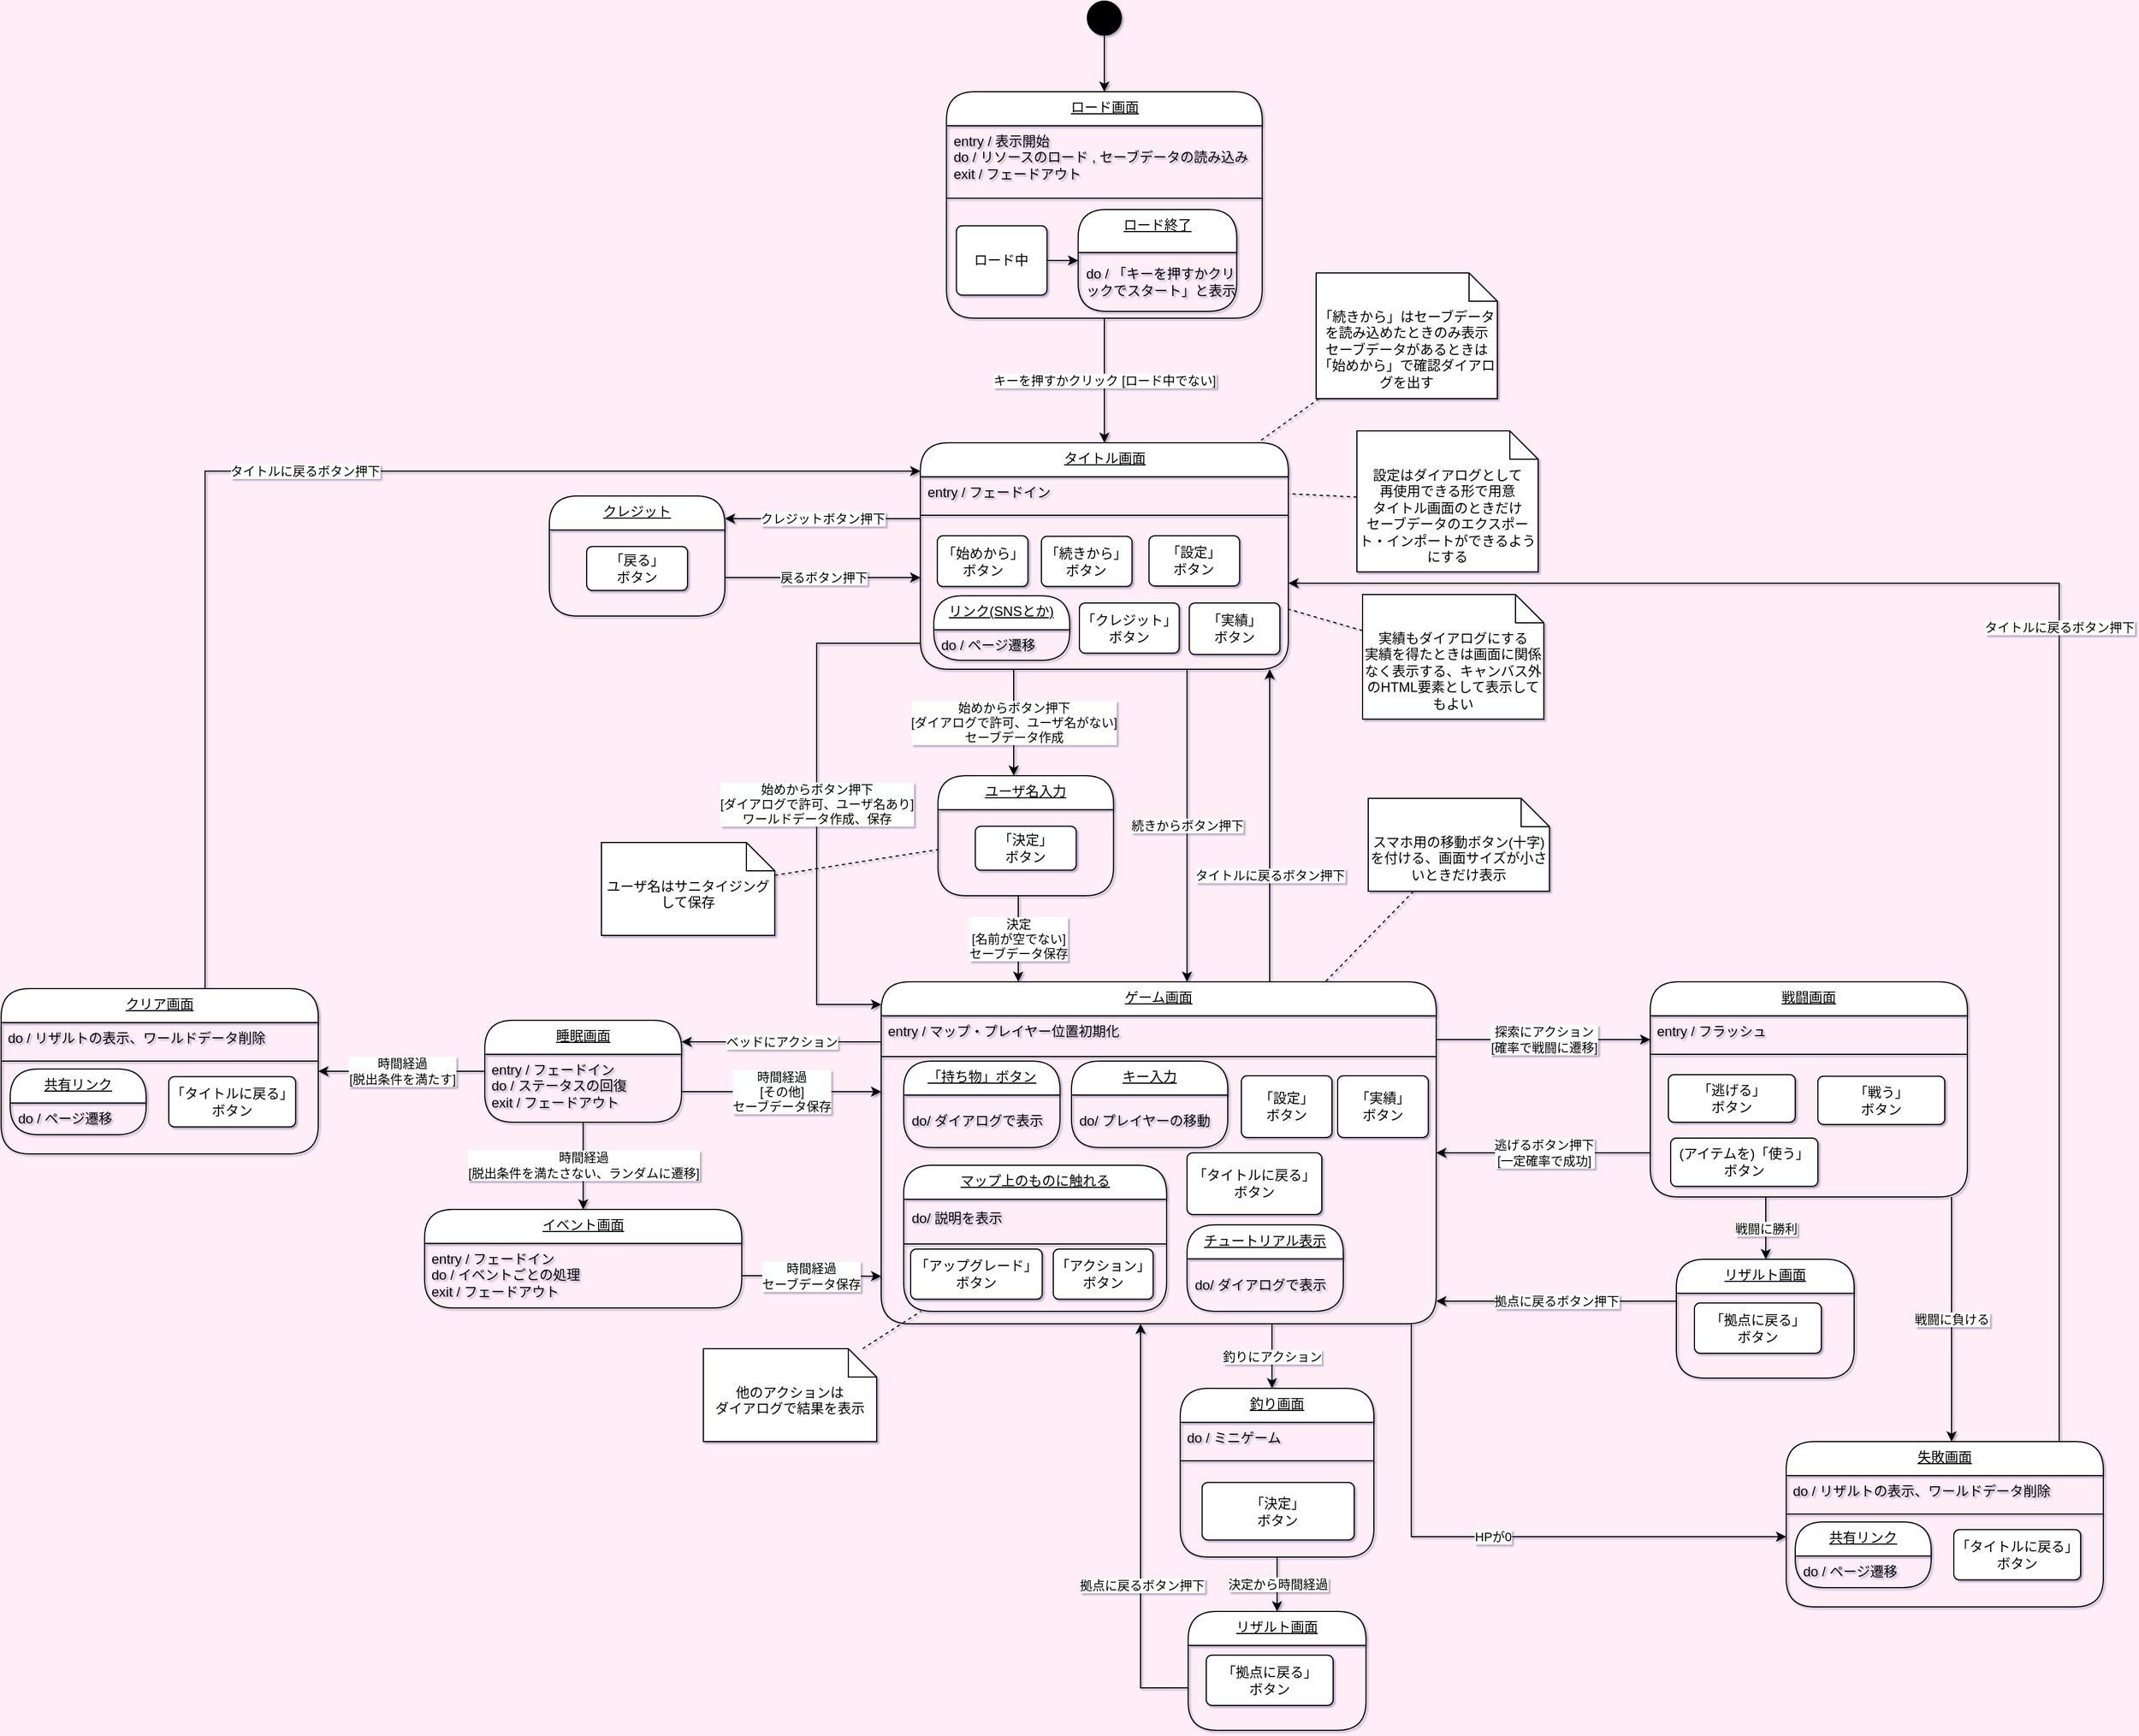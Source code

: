 <mxfile version="24.7.8">
  <diagram id="C5RBs43oDa-KdzZeNtuy" name="Page-1">
    <mxGraphModel dx="3190" dy="1873" grid="0" gridSize="10" guides="1" tooltips="1" connect="1" arrows="1" fold="1" page="0" pageScale="1" pageWidth="827" pageHeight="1169" background="#FFEDF7" math="0" shadow="1">
      <root>
        <mxCell id="WIyWlLk6GJQsqaUBKTNV-0" />
        <mxCell id="WIyWlLk6GJQsqaUBKTNV-1" parent="WIyWlLk6GJQsqaUBKTNV-0" />
        <mxCell id="7LNNtRMyl8S9rtla5CE8-28" style="edgeStyle=orthogonalEdgeStyle;rounded=0;orthogonalLoop=1;jettySize=auto;html=1;" parent="WIyWlLk6GJQsqaUBKTNV-1" source="7LNNtRMyl8S9rtla5CE8-1" target="7LNNtRMyl8S9rtla5CE8-3" edge="1">
          <mxGeometry relative="1" as="geometry" />
        </mxCell>
        <mxCell id="7LNNtRMyl8S9rtla5CE8-1" value="" style="ellipse;whiteSpace=wrap;html=1;fillColor=#050505;" parent="WIyWlLk6GJQsqaUBKTNV-1" vertex="1">
          <mxGeometry x="301" y="-19" width="30" height="30" as="geometry" />
        </mxCell>
        <mxCell id="7LNNtRMyl8S9rtla5CE8-3" value="ロード画面" style="swimlane;fontStyle=4;align=center;verticalAlign=top;childLayout=stackLayout;horizontal=1;startSize=30;horizontalStack=0;resizeParent=1;resizeParentMax=0;resizeLast=0;collapsible=0;marginBottom=0;html=1;rounded=1;absoluteArcSize=1;arcSize=50;whiteSpace=wrap;" parent="WIyWlLk6GJQsqaUBKTNV-1" vertex="1">
          <mxGeometry x="176.63" y="61" width="278.75" height="200" as="geometry" />
        </mxCell>
        <mxCell id="7LNNtRMyl8S9rtla5CE8-19" value="entry / 表示開始&lt;div&gt;do / リソースのロード , セーブデータの読み込み&lt;/div&gt;&lt;div&gt;exit / フェードアウト&lt;/div&gt;" style="text;strokeColor=none;fillColor=none;align=left;verticalAlign=top;spacingLeft=4;spacingRight=4;overflow=hidden;rotatable=0;points=[[0,0.5],[1,0.5]];portConstraint=eastwest;whiteSpace=wrap;html=1;" parent="7LNNtRMyl8S9rtla5CE8-3" vertex="1">
          <mxGeometry y="30" width="278.75" height="60" as="geometry" />
        </mxCell>
        <mxCell id="7LNNtRMyl8S9rtla5CE8-22" value="" style="line;strokeWidth=1;fillColor=none;align=left;verticalAlign=middle;spacingTop=-1;spacingLeft=3;spacingRight=3;rotatable=0;labelPosition=right;points=[];portConstraint=eastwest;strokeColor=inherit;" parent="7LNNtRMyl8S9rtla5CE8-3" vertex="1">
          <mxGeometry y="90" width="278.75" height="8" as="geometry" />
        </mxCell>
        <mxCell id="7LNNtRMyl8S9rtla5CE8-4" value="" style="fillColor=none;strokeColor=none;container=1;collapsible=0;" parent="7LNNtRMyl8S9rtla5CE8-3" vertex="1">
          <mxGeometry y="98" width="278.75" height="102" as="geometry" />
        </mxCell>
        <mxCell id="7LNNtRMyl8S9rtla5CE8-44" style="edgeStyle=orthogonalEdgeStyle;rounded=0;orthogonalLoop=1;jettySize=auto;html=1;" parent="7LNNtRMyl8S9rtla5CE8-4" source="7LNNtRMyl8S9rtla5CE8-5" target="7LNNtRMyl8S9rtla5CE8-35" edge="1">
          <mxGeometry relative="1" as="geometry" />
        </mxCell>
        <mxCell id="7LNNtRMyl8S9rtla5CE8-5" value="ロード中" style="html=1;align=center;verticalAlign=middle;rounded=1;absoluteArcSize=1;arcSize=10;whiteSpace=wrap;" parent="7LNNtRMyl8S9rtla5CE8-4" vertex="1">
          <mxGeometry x="8.75" y="20.4" width="80" height="61.2" as="geometry" />
        </mxCell>
        <mxCell id="7LNNtRMyl8S9rtla5CE8-35" value="ロード終了" style="swimlane;fontStyle=4;align=center;verticalAlign=top;childLayout=stackLayout;horizontal=1;startSize=38;horizontalStack=0;resizeParent=1;resizeParentMax=0;resizeLast=0;collapsible=0;marginBottom=0;html=1;rounded=1;absoluteArcSize=1;arcSize=50;whiteSpace=wrap;" parent="7LNNtRMyl8S9rtla5CE8-4" vertex="1">
          <mxGeometry x="116.25" y="6" width="140" height="90" as="geometry" />
        </mxCell>
        <mxCell id="7LNNtRMyl8S9rtla5CE8-41" value="do / 「キーを押すかクリックでスタート」と表示" style="fillColor=none;strokeColor=none;align=left;verticalAlign=middle;spacingLeft=5;whiteSpace=wrap;html=1;" parent="7LNNtRMyl8S9rtla5CE8-35" vertex="1">
          <mxGeometry y="38" width="140" height="52" as="geometry" />
        </mxCell>
        <mxCell id="7LNNtRMyl8S9rtla5CE8-73" value="クレジットボタン押下" style="edgeStyle=orthogonalEdgeStyle;rounded=0;orthogonalLoop=1;jettySize=auto;html=1;" parent="WIyWlLk6GJQsqaUBKTNV-1" source="7LNNtRMyl8S9rtla5CE8-23" target="7LNNtRMyl8S9rtla5CE8-63" edge="1">
          <mxGeometry relative="1" as="geometry">
            <Array as="points">
              <mxPoint x="75" y="438" />
              <mxPoint x="75" y="438" />
            </Array>
          </mxGeometry>
        </mxCell>
        <mxCell id="7LNNtRMyl8S9rtla5CE8-86" value="始めからボタン押下&lt;br&gt;[ダイアログで許可、ユーザ名がない]&lt;div&gt;セーブデータ作成&lt;/div&gt;" style="edgeStyle=orthogonalEdgeStyle;rounded=0;orthogonalLoop=1;jettySize=auto;html=1;" parent="WIyWlLk6GJQsqaUBKTNV-1" source="7LNNtRMyl8S9rtla5CE8-23" target="l6b9Y7F59t7pfFN5yGhi-24" edge="1">
          <mxGeometry relative="1" as="geometry">
            <Array as="points">
              <mxPoint x="236" y="607" />
              <mxPoint x="236" y="607" />
            </Array>
          </mxGeometry>
        </mxCell>
        <mxCell id="l6b9Y7F59t7pfFN5yGhi-29" value="始めからボタン押下&lt;br&gt;[ダイアログで許可、ユーザ名あり]&lt;br&gt;ワールドデータ作成、保存" style="edgeStyle=orthogonalEdgeStyle;rounded=0;orthogonalLoop=1;jettySize=auto;html=1;" edge="1" parent="WIyWlLk6GJQsqaUBKTNV-1" source="7LNNtRMyl8S9rtla5CE8-23" target="7LNNtRMyl8S9rtla5CE8-76">
          <mxGeometry relative="1" as="geometry">
            <Array as="points">
              <mxPoint x="62" y="548" />
              <mxPoint x="62" y="867" />
            </Array>
          </mxGeometry>
        </mxCell>
        <mxCell id="7LNNtRMyl8S9rtla5CE8-23" value="タイトル画面" style="swimlane;fontStyle=4;align=center;verticalAlign=top;childLayout=stackLayout;horizontal=1;startSize=30;horizontalStack=0;resizeParent=1;resizeParentMax=0;resizeLast=0;collapsible=0;marginBottom=0;html=1;rounded=1;absoluteArcSize=1;arcSize=50;whiteSpace=wrap;" parent="WIyWlLk6GJQsqaUBKTNV-1" vertex="1">
          <mxGeometry x="153.57" y="371" width="324.88" height="200" as="geometry" />
        </mxCell>
        <mxCell id="7LNNtRMyl8S9rtla5CE8-24" value="entry / フェードイン" style="text;strokeColor=none;fillColor=none;align=left;verticalAlign=top;spacingLeft=4;spacingRight=4;overflow=hidden;rotatable=0;points=[[0,0.5],[1,0.5]];portConstraint=eastwest;whiteSpace=wrap;html=1;" parent="7LNNtRMyl8S9rtla5CE8-23" vertex="1">
          <mxGeometry y="30" width="324.88" height="30" as="geometry" />
        </mxCell>
        <mxCell id="7LNNtRMyl8S9rtla5CE8-25" value="" style="line;strokeWidth=1;fillColor=none;align=left;verticalAlign=middle;spacingTop=-1;spacingLeft=3;spacingRight=3;rotatable=0;labelPosition=right;points=[];portConstraint=eastwest;strokeColor=inherit;" parent="7LNNtRMyl8S9rtla5CE8-23" vertex="1">
          <mxGeometry y="60" width="324.88" height="8" as="geometry" />
        </mxCell>
        <mxCell id="7LNNtRMyl8S9rtla5CE8-26" value="" style="fillColor=none;strokeColor=none;container=1;collapsible=0;" parent="7LNNtRMyl8S9rtla5CE8-23" vertex="1">
          <mxGeometry y="68" width="324.88" height="132" as="geometry" />
        </mxCell>
        <mxCell id="7LNNtRMyl8S9rtla5CE8-27" value="「始めから」ボタン" style="html=1;align=center;verticalAlign=middle;rounded=1;absoluteArcSize=1;arcSize=10;whiteSpace=wrap;" parent="7LNNtRMyl8S9rtla5CE8-26" vertex="1">
          <mxGeometry x="15" y="14.143" width="80" height="44.786" as="geometry" />
        </mxCell>
        <mxCell id="7LNNtRMyl8S9rtla5CE8-45" value="「続きから」ボタン" style="html=1;align=center;verticalAlign=middle;rounded=1;absoluteArcSize=1;arcSize=10;whiteSpace=wrap;" parent="7LNNtRMyl8S9rtla5CE8-26" vertex="1">
          <mxGeometry x="106.87" y="14.614" width="80" height="44.314" as="geometry" />
        </mxCell>
        <mxCell id="7LNNtRMyl8S9rtla5CE8-46" value="「設定」&lt;div&gt;ボタン&lt;/div&gt;" style="html=1;align=center;verticalAlign=middle;rounded=1;absoluteArcSize=1;arcSize=10;whiteSpace=wrap;" parent="7LNNtRMyl8S9rtla5CE8-26" vertex="1">
          <mxGeometry x="201.86" y="14.144" width="80" height="44.314" as="geometry" />
        </mxCell>
        <mxCell id="7LNNtRMyl8S9rtla5CE8-50" value="リンク(SNSとか)" style="swimlane;fontStyle=4;align=center;verticalAlign=top;childLayout=stackLayout;horizontal=1;startSize=30;horizontalStack=0;resizeParent=1;resizeParentMax=0;resizeLast=0;collapsible=0;marginBottom=0;html=1;rounded=1;absoluteArcSize=1;arcSize=50;whiteSpace=wrap;" parent="7LNNtRMyl8S9rtla5CE8-26" vertex="1">
          <mxGeometry x="11.86" y="67.082" width="120" height="57.049" as="geometry" />
        </mxCell>
        <mxCell id="7LNNtRMyl8S9rtla5CE8-56" value="do / ページ遷移" style="fillColor=none;strokeColor=none;align=left;verticalAlign=middle;spacingLeft=5;whiteSpace=wrap;html=1;" parent="7LNNtRMyl8S9rtla5CE8-50" vertex="1">
          <mxGeometry y="30" width="120" height="27.049" as="geometry" />
        </mxCell>
        <mxCell id="7LNNtRMyl8S9rtla5CE8-58" value="「クレジット」&lt;div&gt;ボタン&lt;/div&gt;" style="html=1;align=center;verticalAlign=middle;rounded=1;absoluteArcSize=1;arcSize=10;whiteSpace=wrap;" parent="7LNNtRMyl8S9rtla5CE8-26" vertex="1">
          <mxGeometry x="140.43" y="73.45" width="88.14" height="44.31" as="geometry" />
        </mxCell>
        <mxCell id="l6b9Y7F59t7pfFN5yGhi-37" value="「実績」&lt;div&gt;ボタン&lt;/div&gt;" style="html=1;align=center;verticalAlign=middle;rounded=1;absoluteArcSize=1;arcSize=10;whiteSpace=wrap;" vertex="1" parent="7LNNtRMyl8S9rtla5CE8-26">
          <mxGeometry x="237.43" y="73.45" width="80" height="45.48" as="geometry" />
        </mxCell>
        <mxCell id="7LNNtRMyl8S9rtla5CE8-29" value="キーを押すかクリック [ロード中でない]" style="edgeStyle=orthogonalEdgeStyle;rounded=0;orthogonalLoop=1;jettySize=auto;html=1;labelBackgroundColor=default;textShadow=0;" parent="WIyWlLk6GJQsqaUBKTNV-1" source="7LNNtRMyl8S9rtla5CE8-4" target="7LNNtRMyl8S9rtla5CE8-23" edge="1">
          <mxGeometry relative="1" as="geometry" />
        </mxCell>
        <mxCell id="7LNNtRMyl8S9rtla5CE8-60" style="rounded=0;orthogonalLoop=1;jettySize=auto;html=1;entryX=0.918;entryY=-0.002;entryDx=0;entryDy=0;entryPerimeter=0;dashed=1;endArrow=none;endFill=0;" parent="WIyWlLk6GJQsqaUBKTNV-1" source="7LNNtRMyl8S9rtla5CE8-59" target="7LNNtRMyl8S9rtla5CE8-23" edge="1">
          <mxGeometry relative="1" as="geometry" />
        </mxCell>
        <mxCell id="7LNNtRMyl8S9rtla5CE8-59" value="「続きから」はセーブデータを読み込めたときのみ表示&lt;div&gt;セーブデータがあるときは&lt;/div&gt;&lt;div&gt;「始めから」で確認ダイアログを出す&lt;/div&gt;" style="shape=note2;boundedLbl=1;whiteSpace=wrap;html=1;size=25;verticalAlign=top;align=center;" parent="WIyWlLk6GJQsqaUBKTNV-1" vertex="1">
          <mxGeometry x="503" y="221" width="160" height="111" as="geometry" />
        </mxCell>
        <mxCell id="7LNNtRMyl8S9rtla5CE8-61" style="rounded=0;orthogonalLoop=1;jettySize=auto;html=1;dashed=1;endArrow=none;endFill=0;entryX=1;entryY=0.5;entryDx=0;entryDy=0;" parent="WIyWlLk6GJQsqaUBKTNV-1" source="7LNNtRMyl8S9rtla5CE8-62" target="7LNNtRMyl8S9rtla5CE8-24" edge="1">
          <mxGeometry relative="1" as="geometry">
            <mxPoint x="472.44" y="461.386" as="targetPoint" />
          </mxGeometry>
        </mxCell>
        <mxCell id="7LNNtRMyl8S9rtla5CE8-62" value="設定はダイアログとして&lt;div&gt;再使用できる形で用意&lt;/div&gt;&lt;div&gt;タイトル画面のときだけ&lt;/div&gt;&lt;div&gt;セーブデータのエクスポート・インポートができるようにする&lt;/div&gt;" style="shape=note2;boundedLbl=1;whiteSpace=wrap;html=1;size=25;verticalAlign=top;align=center;" parent="WIyWlLk6GJQsqaUBKTNV-1" vertex="1">
          <mxGeometry x="539" y="360.5" width="160" height="124.5" as="geometry" />
        </mxCell>
        <mxCell id="7LNNtRMyl8S9rtla5CE8-74" value="戻るボタン押下" style="edgeStyle=orthogonalEdgeStyle;rounded=0;orthogonalLoop=1;jettySize=auto;html=1;" parent="WIyWlLk6GJQsqaUBKTNV-1" source="7LNNtRMyl8S9rtla5CE8-63" target="7LNNtRMyl8S9rtla5CE8-23" edge="1">
          <mxGeometry relative="1" as="geometry">
            <Array as="points">
              <mxPoint x="73" y="490" />
              <mxPoint x="73" y="490" />
            </Array>
          </mxGeometry>
        </mxCell>
        <mxCell id="7LNNtRMyl8S9rtla5CE8-63" value="クレジット" style="swimlane;fontStyle=4;align=center;verticalAlign=top;childLayout=stackLayout;horizontal=1;startSize=30;horizontalStack=0;resizeParent=1;resizeParentMax=0;resizeLast=0;collapsible=0;marginBottom=0;html=1;rounded=1;absoluteArcSize=1;arcSize=50;whiteSpace=wrap;" parent="WIyWlLk6GJQsqaUBKTNV-1" vertex="1">
          <mxGeometry x="-174" y="418" width="155" height="106" as="geometry" />
        </mxCell>
        <mxCell id="7LNNtRMyl8S9rtla5CE8-66" value="" style="fillColor=none;strokeColor=none;container=1;collapsible=0;" parent="7LNNtRMyl8S9rtla5CE8-63" vertex="1">
          <mxGeometry y="30" width="155" height="76" as="geometry" />
        </mxCell>
        <mxCell id="7LNNtRMyl8S9rtla5CE8-67" value="「戻る」&lt;div&gt;ボタン&lt;/div&gt;" style="html=1;align=center;verticalAlign=middle;rounded=1;absoluteArcSize=1;arcSize=10;whiteSpace=wrap;" parent="7LNNtRMyl8S9rtla5CE8-66" vertex="1">
          <mxGeometry x="32.96" y="14.57" width="89.08" height="38.86" as="geometry" />
        </mxCell>
        <mxCell id="l6b9Y7F59t7pfFN5yGhi-40" value="ベッドにアクション" style="edgeStyle=orthogonalEdgeStyle;rounded=0;orthogonalLoop=1;jettySize=auto;html=1;" edge="1" parent="WIyWlLk6GJQsqaUBKTNV-1" source="7LNNtRMyl8S9rtla5CE8-76" target="l6b9Y7F59t7pfFN5yGhi-0">
          <mxGeometry relative="1" as="geometry">
            <Array as="points">
              <mxPoint x="44" y="900" />
              <mxPoint x="44" y="900" />
            </Array>
          </mxGeometry>
        </mxCell>
        <mxCell id="l6b9Y7F59t7pfFN5yGhi-65" value="探索にアクション&lt;br&gt;[確率で戦闘に遷移]" style="edgeStyle=orthogonalEdgeStyle;rounded=0;orthogonalLoop=1;jettySize=auto;html=1;" edge="1" parent="WIyWlLk6GJQsqaUBKTNV-1" source="7LNNtRMyl8S9rtla5CE8-76" target="l6b9Y7F59t7pfFN5yGhi-58">
          <mxGeometry relative="1" as="geometry">
            <Array as="points">
              <mxPoint x="700" y="898" />
              <mxPoint x="700" y="898" />
            </Array>
          </mxGeometry>
        </mxCell>
        <mxCell id="l6b9Y7F59t7pfFN5yGhi-71" style="edgeStyle=orthogonalEdgeStyle;rounded=0;orthogonalLoop=1;jettySize=auto;html=1;" edge="1" parent="WIyWlLk6GJQsqaUBKTNV-1" source="7LNNtRMyl8S9rtla5CE8-76" target="7LNNtRMyl8S9rtla5CE8-23">
          <mxGeometry relative="1" as="geometry">
            <Array as="points">
              <mxPoint x="462" y="766" />
              <mxPoint x="462" y="766" />
            </Array>
          </mxGeometry>
        </mxCell>
        <mxCell id="l6b9Y7F59t7pfFN5yGhi-72" value="タイトルに戻るボタン押下" style="edgeLabel;html=1;align=center;verticalAlign=middle;resizable=0;points=[];" vertex="1" connectable="0" parent="l6b9Y7F59t7pfFN5yGhi-71">
          <mxGeometry x="-0.319" relative="1" as="geometry">
            <mxPoint as="offset" />
          </mxGeometry>
        </mxCell>
        <mxCell id="7LNNtRMyl8S9rtla5CE8-76" value="ゲーム画面" style="swimlane;fontStyle=4;align=center;verticalAlign=top;childLayout=stackLayout;horizontal=1;startSize=30;horizontalStack=0;resizeParent=1;resizeParentMax=0;resizeLast=0;collapsible=0;marginBottom=0;html=1;rounded=1;absoluteArcSize=1;arcSize=50;whiteSpace=wrap;" parent="WIyWlLk6GJQsqaUBKTNV-1" vertex="1">
          <mxGeometry x="119" y="847" width="490" height="302" as="geometry" />
        </mxCell>
        <mxCell id="7LNNtRMyl8S9rtla5CE8-77" value="entry / マップ・プレイヤー位置初期化" style="text;strokeColor=none;fillColor=none;align=left;verticalAlign=top;spacingLeft=4;spacingRight=4;overflow=hidden;rotatable=0;points=[[0,0.5],[1,0.5]];portConstraint=eastwest;whiteSpace=wrap;html=1;" parent="7LNNtRMyl8S9rtla5CE8-76" vertex="1">
          <mxGeometry y="30" width="490" height="32" as="geometry" />
        </mxCell>
        <mxCell id="7LNNtRMyl8S9rtla5CE8-78" value="" style="line;strokeWidth=1;fillColor=none;align=left;verticalAlign=middle;spacingTop=-1;spacingLeft=3;spacingRight=3;rotatable=0;labelPosition=right;points=[];portConstraint=eastwest;strokeColor=inherit;" parent="7LNNtRMyl8S9rtla5CE8-76" vertex="1">
          <mxGeometry y="62" width="490" height="8" as="geometry" />
        </mxCell>
        <mxCell id="7LNNtRMyl8S9rtla5CE8-79" value="" style="fillColor=none;strokeColor=none;container=1;collapsible=0;" parent="7LNNtRMyl8S9rtla5CE8-76" vertex="1">
          <mxGeometry y="70" width="490" height="232" as="geometry" />
        </mxCell>
        <mxCell id="7LNNtRMyl8S9rtla5CE8-82" value="「設定」&lt;div&gt;ボタン&lt;/div&gt;" style="html=1;align=center;verticalAlign=middle;rounded=1;absoluteArcSize=1;arcSize=10;whiteSpace=wrap;" parent="7LNNtRMyl8S9rtla5CE8-79" vertex="1">
          <mxGeometry x="318" y="12.997" width="80" height="54.483" as="geometry" />
        </mxCell>
        <mxCell id="7LNNtRMyl8S9rtla5CE8-89" value="「持ち物」ボタン" style="swimlane;fontStyle=4;align=center;verticalAlign=top;childLayout=stackLayout;horizontal=1;startSize=30;horizontalStack=0;resizeParent=1;resizeParentMax=0;resizeLast=0;collapsible=0;marginBottom=0;html=1;rounded=1;absoluteArcSize=1;arcSize=50;whiteSpace=wrap;" parent="7LNNtRMyl8S9rtla5CE8-79" vertex="1">
          <mxGeometry x="19.86" width="138" height="76.4" as="geometry" />
        </mxCell>
        <mxCell id="7LNNtRMyl8S9rtla5CE8-90" value="do/ ダイアログで表示" style="fillColor=none;strokeColor=none;align=left;verticalAlign=middle;spacingLeft=5;whiteSpace=wrap;html=1;" parent="7LNNtRMyl8S9rtla5CE8-89" vertex="1">
          <mxGeometry y="30" width="138" height="46.4" as="geometry" />
        </mxCell>
        <mxCell id="7LNNtRMyl8S9rtla5CE8-91" value="マップ上のものに触れる" style="swimlane;fontStyle=4;align=center;verticalAlign=top;childLayout=stackLayout;horizontal=1;startSize=30;horizontalStack=0;resizeParent=1;resizeParentMax=0;resizeLast=0;collapsible=0;marginBottom=0;html=1;rounded=1;absoluteArcSize=1;arcSize=50;whiteSpace=wrap;" parent="7LNNtRMyl8S9rtla5CE8-79" vertex="1">
          <mxGeometry x="19.86" y="92" width="232.14" height="128.997" as="geometry" />
        </mxCell>
        <mxCell id="7LNNtRMyl8S9rtla5CE8-92" value="do/ 説明を表示" style="fillColor=none;strokeColor=none;align=left;verticalAlign=middle;spacingLeft=5;whiteSpace=wrap;html=1;" parent="7LNNtRMyl8S9rtla5CE8-91" vertex="1">
          <mxGeometry y="30" width="232.14" height="34.68" as="geometry" />
        </mxCell>
        <mxCell id="7LNNtRMyl8S9rtla5CE8-93" value="" style="line;strokeWidth=1;fillColor=none;align=left;verticalAlign=middle;spacingTop=-1;spacingLeft=3;spacingRight=3;rotatable=0;labelPosition=right;points=[];portConstraint=eastwest;strokeColor=inherit;" parent="7LNNtRMyl8S9rtla5CE8-91" vertex="1">
          <mxGeometry y="64.68" width="232.14" height="9.567" as="geometry" />
        </mxCell>
        <mxCell id="7LNNtRMyl8S9rtla5CE8-96" value="&amp;nbsp;" style="text;strokeColor=none;fillColor=none;align=left;verticalAlign=top;spacingLeft=4;spacingRight=4;overflow=hidden;rotatable=0;points=[[0,0.5],[1,0.5]];portConstraint=eastwest;whiteSpace=wrap;html=1;" parent="7LNNtRMyl8S9rtla5CE8-91" vertex="1">
          <mxGeometry y="74.247" width="232.14" height="54.75" as="geometry" />
        </mxCell>
        <mxCell id="l6b9Y7F59t7pfFN5yGhi-11" value="キー入力" style="swimlane;fontStyle=4;align=center;verticalAlign=top;childLayout=stackLayout;horizontal=1;startSize=30;horizontalStack=0;resizeParent=1;resizeParentMax=0;resizeLast=0;collapsible=0;marginBottom=0;html=1;rounded=1;absoluteArcSize=1;arcSize=50;whiteSpace=wrap;" vertex="1" parent="7LNNtRMyl8S9rtla5CE8-79">
          <mxGeometry x="168" width="138" height="76.4" as="geometry" />
        </mxCell>
        <mxCell id="l6b9Y7F59t7pfFN5yGhi-12" value="do/ プレイヤーの移動" style="fillColor=none;strokeColor=none;align=left;verticalAlign=middle;spacingLeft=5;whiteSpace=wrap;html=1;" vertex="1" parent="l6b9Y7F59t7pfFN5yGhi-11">
          <mxGeometry y="30" width="138" height="46.4" as="geometry" />
        </mxCell>
        <mxCell id="l6b9Y7F59t7pfFN5yGhi-30" value="チュートリアル表示" style="swimlane;fontStyle=4;align=center;verticalAlign=top;childLayout=stackLayout;horizontal=1;startSize=30;horizontalStack=0;resizeParent=1;resizeParentMax=0;resizeLast=0;collapsible=0;marginBottom=0;html=1;rounded=1;absoluteArcSize=1;arcSize=50;whiteSpace=wrap;" vertex="1" parent="7LNNtRMyl8S9rtla5CE8-79">
          <mxGeometry x="270" y="144.6" width="138" height="76.4" as="geometry" />
        </mxCell>
        <mxCell id="l6b9Y7F59t7pfFN5yGhi-31" value="do/ ダイアログで表示" style="fillColor=none;strokeColor=none;align=left;verticalAlign=middle;spacingLeft=5;whiteSpace=wrap;html=1;" vertex="1" parent="l6b9Y7F59t7pfFN5yGhi-30">
          <mxGeometry y="30" width="138" height="46.4" as="geometry" />
        </mxCell>
        <mxCell id="l6b9Y7F59t7pfFN5yGhi-34" value="「実績」&lt;div&gt;ボタン&lt;/div&gt;" style="html=1;align=center;verticalAlign=middle;rounded=1;absoluteArcSize=1;arcSize=10;whiteSpace=wrap;" vertex="1" parent="7LNNtRMyl8S9rtla5CE8-79">
          <mxGeometry x="403" y="12.997" width="80" height="54.483" as="geometry" />
        </mxCell>
        <mxCell id="l6b9Y7F59t7pfFN5yGhi-70" value="「タイトルに戻る」&lt;div&gt;ボタン&lt;/div&gt;" style="html=1;align=center;verticalAlign=middle;rounded=1;absoluteArcSize=1;arcSize=10;whiteSpace=wrap;" vertex="1" parent="7LNNtRMyl8S9rtla5CE8-79">
          <mxGeometry x="270" y="81" width="119" height="54.48" as="geometry" />
        </mxCell>
        <mxCell id="7LNNtRMyl8S9rtla5CE8-88" value="続きからボタン押下" style="edgeStyle=orthogonalEdgeStyle;rounded=0;orthogonalLoop=1;jettySize=auto;html=1;" parent="WIyWlLk6GJQsqaUBKTNV-1" source="7LNNtRMyl8S9rtla5CE8-26" target="7LNNtRMyl8S9rtla5CE8-76" edge="1">
          <mxGeometry relative="1" as="geometry">
            <Array as="points">
              <mxPoint x="389" y="775" />
              <mxPoint x="389" y="775" />
            </Array>
          </mxGeometry>
        </mxCell>
        <mxCell id="7LNNtRMyl8S9rtla5CE8-95" value="「アクション」&lt;div&gt;ボタン&lt;/div&gt;" style="html=1;align=center;verticalAlign=middle;rounded=1;absoluteArcSize=1;arcSize=10;whiteSpace=wrap;movable=1;resizable=1;rotatable=1;deletable=1;editable=1;locked=0;connectable=1;" parent="WIyWlLk6GJQsqaUBKTNV-1" vertex="1">
          <mxGeometry x="270.93" y="1083" width="88.14" height="44.31" as="geometry" />
        </mxCell>
        <mxCell id="l6b9Y7F59t7pfFN5yGhi-53" value="時間経過&lt;div&gt;[脱出条件を満たす]&lt;/div&gt;" style="edgeStyle=orthogonalEdgeStyle;rounded=0;orthogonalLoop=1;jettySize=auto;html=1;" edge="1" parent="WIyWlLk6GJQsqaUBKTNV-1" source="l6b9Y7F59t7pfFN5yGhi-0" target="l6b9Y7F59t7pfFN5yGhi-42">
          <mxGeometry relative="1" as="geometry" />
        </mxCell>
        <mxCell id="l6b9Y7F59t7pfFN5yGhi-102" value="時間経過&lt;br&gt;[脱出条件を満たさない、ランダムに遷移]" style="edgeStyle=orthogonalEdgeStyle;rounded=0;orthogonalLoop=1;jettySize=auto;html=1;" edge="1" parent="WIyWlLk6GJQsqaUBKTNV-1" source="l6b9Y7F59t7pfFN5yGhi-0" target="l6b9Y7F59t7pfFN5yGhi-95">
          <mxGeometry relative="1" as="geometry" />
        </mxCell>
        <mxCell id="l6b9Y7F59t7pfFN5yGhi-0" value="睡眠画面" style="swimlane;fontStyle=4;align=center;verticalAlign=top;childLayout=stackLayout;horizontal=1;startSize=30;horizontalStack=0;resizeParent=1;resizeParentMax=0;resizeLast=0;collapsible=0;marginBottom=0;html=1;rounded=1;absoluteArcSize=1;arcSize=50;whiteSpace=wrap;" vertex="1" parent="WIyWlLk6GJQsqaUBKTNV-1">
          <mxGeometry x="-231" y="881" width="173.74" height="90" as="geometry" />
        </mxCell>
        <mxCell id="l6b9Y7F59t7pfFN5yGhi-1" value="entry / フェードイン&lt;div&gt;do / ステータスの回復&lt;br&gt;&lt;div&gt;exit / フェードアウト&lt;/div&gt;&lt;/div&gt;" style="text;strokeColor=none;fillColor=none;align=left;verticalAlign=top;spacingLeft=4;spacingRight=4;overflow=hidden;rotatable=0;points=[[0,0.5],[1,0.5]];portConstraint=eastwest;whiteSpace=wrap;html=1;" vertex="1" parent="l6b9Y7F59t7pfFN5yGhi-0">
          <mxGeometry y="30" width="173.74" height="60" as="geometry" />
        </mxCell>
        <mxCell id="l6b9Y7F59t7pfFN5yGhi-13" style="rounded=0;orthogonalLoop=1;jettySize=auto;html=1;dashed=1;endArrow=none;endFill=0;" edge="1" parent="WIyWlLk6GJQsqaUBKTNV-1" source="l6b9Y7F59t7pfFN5yGhi-14" target="7LNNtRMyl8S9rtla5CE8-76">
          <mxGeometry relative="1" as="geometry">
            <mxPoint x="485.003" y="841" as="targetPoint" />
          </mxGeometry>
        </mxCell>
        <mxCell id="l6b9Y7F59t7pfFN5yGhi-14" value="スマホ用の移動ボタン(十字)を付ける、画面サイズが小さいときだけ表示" style="shape=note2;boundedLbl=1;whiteSpace=wrap;html=1;size=25;verticalAlign=top;align=center;" vertex="1" parent="WIyWlLk6GJQsqaUBKTNV-1">
          <mxGeometry x="549" y="685" width="160" height="82" as="geometry" />
        </mxCell>
        <mxCell id="l6b9Y7F59t7pfFN5yGhi-27" value="決定&lt;br&gt;[名前が空でない]&lt;br&gt;セーブデータ保存" style="edgeStyle=orthogonalEdgeStyle;rounded=0;orthogonalLoop=1;jettySize=auto;html=1;" edge="1" parent="WIyWlLk6GJQsqaUBKTNV-1" source="l6b9Y7F59t7pfFN5yGhi-24" target="7LNNtRMyl8S9rtla5CE8-76">
          <mxGeometry relative="1" as="geometry">
            <Array as="points">
              <mxPoint x="240" y="830" />
              <mxPoint x="240" y="830" />
            </Array>
          </mxGeometry>
        </mxCell>
        <mxCell id="l6b9Y7F59t7pfFN5yGhi-24" value="ユーザ名入力" style="swimlane;fontStyle=4;align=center;verticalAlign=top;childLayout=stackLayout;horizontal=1;startSize=30;horizontalStack=0;resizeParent=1;resizeParentMax=0;resizeLast=0;collapsible=0;marginBottom=0;html=1;rounded=1;absoluteArcSize=1;arcSize=50;whiteSpace=wrap;" vertex="1" parent="WIyWlLk6GJQsqaUBKTNV-1">
          <mxGeometry x="169.14" y="665" width="155" height="106" as="geometry" />
        </mxCell>
        <mxCell id="l6b9Y7F59t7pfFN5yGhi-25" value="" style="fillColor=none;strokeColor=none;container=1;collapsible=0;" vertex="1" parent="l6b9Y7F59t7pfFN5yGhi-24">
          <mxGeometry y="30" width="155" height="76" as="geometry" />
        </mxCell>
        <mxCell id="l6b9Y7F59t7pfFN5yGhi-26" value="「決定」&lt;div&gt;ボタン&lt;/div&gt;" style="html=1;align=center;verticalAlign=middle;rounded=1;absoluteArcSize=1;arcSize=10;whiteSpace=wrap;" vertex="1" parent="l6b9Y7F59t7pfFN5yGhi-25">
          <mxGeometry x="32.96" y="14.57" width="89.08" height="38.86" as="geometry" />
        </mxCell>
        <mxCell id="l6b9Y7F59t7pfFN5yGhi-32" style="rounded=0;orthogonalLoop=1;jettySize=auto;html=1;dashed=1;endArrow=none;endFill=0;" edge="1" parent="WIyWlLk6GJQsqaUBKTNV-1" source="l6b9Y7F59t7pfFN5yGhi-33" target="l6b9Y7F59t7pfFN5yGhi-24">
          <mxGeometry relative="1" as="geometry">
            <mxPoint x="180.14" y="671.91" as="targetPoint" />
          </mxGeometry>
        </mxCell>
        <mxCell id="l6b9Y7F59t7pfFN5yGhi-33" value="ユーザ名はサニタイジングして保存" style="shape=note2;boundedLbl=1;whiteSpace=wrap;html=1;size=25;verticalAlign=top;align=center;" vertex="1" parent="WIyWlLk6GJQsqaUBKTNV-1">
          <mxGeometry x="-128" y="724" width="153" height="82" as="geometry" />
        </mxCell>
        <mxCell id="l6b9Y7F59t7pfFN5yGhi-38" style="rounded=0;orthogonalLoop=1;jettySize=auto;html=1;dashed=1;endArrow=none;endFill=0;" edge="1" parent="WIyWlLk6GJQsqaUBKTNV-1" source="l6b9Y7F59t7pfFN5yGhi-39" target="7LNNtRMyl8S9rtla5CE8-23">
          <mxGeometry relative="1" as="geometry">
            <mxPoint x="503" y="556.5" as="targetPoint" />
          </mxGeometry>
        </mxCell>
        <mxCell id="l6b9Y7F59t7pfFN5yGhi-39" value="実績もダイアログにする&lt;br&gt;&lt;div&gt;実績を得たときは画面に関係なく表示する、キャンバス外のHTML要素として表示してもよい&lt;/div&gt;" style="shape=note2;boundedLbl=1;whiteSpace=wrap;html=1;size=25;verticalAlign=top;align=center;" vertex="1" parent="WIyWlLk6GJQsqaUBKTNV-1">
          <mxGeometry x="544" y="505" width="160" height="110" as="geometry" />
        </mxCell>
        <mxCell id="l6b9Y7F59t7pfFN5yGhi-41" value="時間経過&lt;div&gt;[その他]&lt;/div&gt;&lt;div&gt;セーブデータ保存&lt;/div&gt;" style="edgeStyle=orthogonalEdgeStyle;rounded=0;orthogonalLoop=1;jettySize=auto;html=1;" edge="1" parent="WIyWlLk6GJQsqaUBKTNV-1" source="l6b9Y7F59t7pfFN5yGhi-1" target="7LNNtRMyl8S9rtla5CE8-76">
          <mxGeometry relative="1" as="geometry">
            <Array as="points">
              <mxPoint x="28" y="944" />
              <mxPoint x="28" y="944" />
            </Array>
          </mxGeometry>
        </mxCell>
        <mxCell id="l6b9Y7F59t7pfFN5yGhi-54" value="タイトルに戻るボタン押下" style="edgeStyle=orthogonalEdgeStyle;rounded=0;orthogonalLoop=1;jettySize=auto;html=1;" edge="1" parent="WIyWlLk6GJQsqaUBKTNV-1" source="l6b9Y7F59t7pfFN5yGhi-42" target="7LNNtRMyl8S9rtla5CE8-23">
          <mxGeometry relative="1" as="geometry">
            <Array as="points">
              <mxPoint x="-478" y="396" />
            </Array>
          </mxGeometry>
        </mxCell>
        <mxCell id="l6b9Y7F59t7pfFN5yGhi-42" value="クリア画面" style="swimlane;fontStyle=4;align=center;verticalAlign=top;childLayout=stackLayout;horizontal=1;startSize=30;horizontalStack=0;resizeParent=1;resizeParentMax=0;resizeLast=0;collapsible=0;marginBottom=0;html=1;rounded=1;absoluteArcSize=1;arcSize=50;whiteSpace=wrap;" vertex="1" parent="WIyWlLk6GJQsqaUBKTNV-1">
          <mxGeometry x="-658" y="853" width="280" height="146" as="geometry" />
        </mxCell>
        <mxCell id="l6b9Y7F59t7pfFN5yGhi-43" value="do / リザルトの表示、ワールドデータ削除" style="text;strokeColor=none;fillColor=none;align=left;verticalAlign=top;spacingLeft=4;spacingRight=4;overflow=hidden;rotatable=0;points=[[0,0.5],[1,0.5]];portConstraint=eastwest;whiteSpace=wrap;html=1;" vertex="1" parent="l6b9Y7F59t7pfFN5yGhi-42">
          <mxGeometry y="30" width="280" height="30" as="geometry" />
        </mxCell>
        <mxCell id="l6b9Y7F59t7pfFN5yGhi-44" value="" style="line;strokeWidth=1;fillColor=none;align=left;verticalAlign=middle;spacingTop=-1;spacingLeft=3;spacingRight=3;rotatable=0;labelPosition=right;points=[];portConstraint=eastwest;strokeColor=inherit;" vertex="1" parent="l6b9Y7F59t7pfFN5yGhi-42">
          <mxGeometry y="60" width="280" height="8" as="geometry" />
        </mxCell>
        <mxCell id="l6b9Y7F59t7pfFN5yGhi-45" value="" style="fillColor=none;strokeColor=none;container=1;collapsible=0;" vertex="1" parent="l6b9Y7F59t7pfFN5yGhi-42">
          <mxGeometry y="68" width="280" height="78" as="geometry" />
        </mxCell>
        <mxCell id="l6b9Y7F59t7pfFN5yGhi-49" value="共有リンク" style="swimlane;fontStyle=4;align=center;verticalAlign=top;childLayout=stackLayout;horizontal=1;startSize=30;horizontalStack=0;resizeParent=1;resizeParentMax=0;resizeLast=0;collapsible=0;marginBottom=0;html=1;rounded=1;absoluteArcSize=1;arcSize=50;whiteSpace=wrap;" vertex="1" parent="l6b9Y7F59t7pfFN5yGhi-45">
          <mxGeometry x="8" y="2.96" width="120" height="58" as="geometry" />
        </mxCell>
        <mxCell id="l6b9Y7F59t7pfFN5yGhi-50" value="do / ページ遷移" style="fillColor=none;strokeColor=none;align=left;verticalAlign=middle;spacingLeft=5;whiteSpace=wrap;html=1;" vertex="1" parent="l6b9Y7F59t7pfFN5yGhi-49">
          <mxGeometry y="30" width="120" height="28" as="geometry" />
        </mxCell>
        <mxCell id="l6b9Y7F59t7pfFN5yGhi-48" value="「タイトルに戻る」&lt;div&gt;ボタン&lt;/div&gt;" style="html=1;align=center;verticalAlign=middle;rounded=1;absoluteArcSize=1;arcSize=10;whiteSpace=wrap;" vertex="1" parent="l6b9Y7F59t7pfFN5yGhi-45">
          <mxGeometry x="148" y="9.8" width="112" height="44.31" as="geometry" />
        </mxCell>
        <mxCell id="l6b9Y7F59t7pfFN5yGhi-55" value="「アップグレード」&lt;div&gt;ボタン&lt;/div&gt;" style="html=1;align=center;verticalAlign=middle;rounded=1;absoluteArcSize=1;arcSize=10;whiteSpace=wrap;movable=1;resizable=1;rotatable=1;deletable=1;editable=1;locked=0;connectable=1;" vertex="1" parent="WIyWlLk6GJQsqaUBKTNV-1">
          <mxGeometry x="145" y="1083" width="116.14" height="44.31" as="geometry" />
        </mxCell>
        <mxCell id="l6b9Y7F59t7pfFN5yGhi-56" style="rounded=0;orthogonalLoop=1;jettySize=auto;html=1;dashed=1;endArrow=none;endFill=0;" edge="1" parent="WIyWlLk6GJQsqaUBKTNV-1" source="l6b9Y7F59t7pfFN5yGhi-57" target="7LNNtRMyl8S9rtla5CE8-91">
          <mxGeometry relative="1" as="geometry">
            <mxPoint x="169" y="1180" as="targetPoint" />
          </mxGeometry>
        </mxCell>
        <mxCell id="l6b9Y7F59t7pfFN5yGhi-57" value="他のアクションは&lt;div&gt;ダイアログで結果を表示&lt;/div&gt;" style="shape=note2;boundedLbl=1;whiteSpace=wrap;html=1;size=25;verticalAlign=top;align=center;" vertex="1" parent="WIyWlLk6GJQsqaUBKTNV-1">
          <mxGeometry x="-38.0" y="1171" width="153" height="82" as="geometry" />
        </mxCell>
        <mxCell id="l6b9Y7F59t7pfFN5yGhi-81" value="戦闘に勝利" style="edgeStyle=orthogonalEdgeStyle;rounded=0;orthogonalLoop=1;jettySize=auto;html=1;" edge="1" parent="WIyWlLk6GJQsqaUBKTNV-1" source="l6b9Y7F59t7pfFN5yGhi-58" target="l6b9Y7F59t7pfFN5yGhi-74">
          <mxGeometry relative="1" as="geometry">
            <Array as="points">
              <mxPoint x="900" y="1049" />
              <mxPoint x="900" y="1049" />
            </Array>
          </mxGeometry>
        </mxCell>
        <mxCell id="l6b9Y7F59t7pfFN5yGhi-58" value="戦闘画面" style="swimlane;fontStyle=4;align=center;verticalAlign=top;childLayout=stackLayout;horizontal=1;startSize=30;horizontalStack=0;resizeParent=1;resizeParentMax=0;resizeLast=0;collapsible=0;marginBottom=0;html=1;rounded=1;absoluteArcSize=1;arcSize=50;whiteSpace=wrap;" vertex="1" parent="WIyWlLk6GJQsqaUBKTNV-1">
          <mxGeometry x="798" y="847" width="280" height="190" as="geometry" />
        </mxCell>
        <mxCell id="l6b9Y7F59t7pfFN5yGhi-59" value="entry / フラッシュ" style="text;strokeColor=none;fillColor=none;align=left;verticalAlign=top;spacingLeft=4;spacingRight=4;overflow=hidden;rotatable=0;points=[[0,0.5],[1,0.5]];portConstraint=eastwest;whiteSpace=wrap;html=1;" vertex="1" parent="l6b9Y7F59t7pfFN5yGhi-58">
          <mxGeometry y="30" width="280" height="30" as="geometry" />
        </mxCell>
        <mxCell id="l6b9Y7F59t7pfFN5yGhi-60" value="" style="line;strokeWidth=1;fillColor=none;align=left;verticalAlign=middle;spacingTop=-1;spacingLeft=3;spacingRight=3;rotatable=0;labelPosition=right;points=[];portConstraint=eastwest;strokeColor=inherit;" vertex="1" parent="l6b9Y7F59t7pfFN5yGhi-58">
          <mxGeometry y="60" width="280" height="8" as="geometry" />
        </mxCell>
        <mxCell id="l6b9Y7F59t7pfFN5yGhi-61" value="" style="fillColor=none;strokeColor=none;container=1;collapsible=0;" vertex="1" parent="l6b9Y7F59t7pfFN5yGhi-58">
          <mxGeometry y="68" width="280" height="122" as="geometry" />
        </mxCell>
        <mxCell id="l6b9Y7F59t7pfFN5yGhi-64" value="「戦う」&lt;div&gt;ボタン&lt;/div&gt;" style="html=1;align=center;verticalAlign=middle;rounded=1;absoluteArcSize=1;arcSize=10;whiteSpace=wrap;" vertex="1" parent="l6b9Y7F59t7pfFN5yGhi-61">
          <mxGeometry x="148" y="15.33" width="112" height="42.67" as="geometry" />
        </mxCell>
        <mxCell id="l6b9Y7F59t7pfFN5yGhi-66" value="「逃げる」&lt;div&gt;ボタン&lt;/div&gt;" style="html=1;align=center;verticalAlign=middle;rounded=1;absoluteArcSize=1;arcSize=10;whiteSpace=wrap;" vertex="1" parent="l6b9Y7F59t7pfFN5yGhi-61">
          <mxGeometry x="16" y="14.01" width="112" height="41.99" as="geometry" />
        </mxCell>
        <mxCell id="l6b9Y7F59t7pfFN5yGhi-67" value="(アイテムを)「使う」&lt;div&gt;ボタン&lt;/div&gt;" style="html=1;align=center;verticalAlign=middle;rounded=1;absoluteArcSize=1;arcSize=10;whiteSpace=wrap;" vertex="1" parent="l6b9Y7F59t7pfFN5yGhi-61">
          <mxGeometry x="18" y="70" width="130" height="42.67" as="geometry" />
        </mxCell>
        <mxCell id="l6b9Y7F59t7pfFN5yGhi-82" value="拠点に戻るボタン押下" style="edgeStyle=orthogonalEdgeStyle;rounded=0;orthogonalLoop=1;jettySize=auto;html=1;" edge="1" parent="WIyWlLk6GJQsqaUBKTNV-1" source="l6b9Y7F59t7pfFN5yGhi-74" target="7LNNtRMyl8S9rtla5CE8-79">
          <mxGeometry relative="1" as="geometry">
            <Array as="points">
              <mxPoint x="660" y="1129" />
              <mxPoint x="660" y="1129" />
            </Array>
          </mxGeometry>
        </mxCell>
        <mxCell id="l6b9Y7F59t7pfFN5yGhi-74" value="リザルト画面" style="swimlane;fontStyle=4;align=center;verticalAlign=top;childLayout=stackLayout;horizontal=1;startSize=30;horizontalStack=0;resizeParent=1;resizeParentMax=0;resizeLast=0;collapsible=0;marginBottom=0;html=1;rounded=1;absoluteArcSize=1;arcSize=50;whiteSpace=wrap;" vertex="1" parent="WIyWlLk6GJQsqaUBKTNV-1">
          <mxGeometry x="821" y="1092" width="157" height="105" as="geometry" />
        </mxCell>
        <mxCell id="l6b9Y7F59t7pfFN5yGhi-77" value="" style="fillColor=none;strokeColor=none;container=1;collapsible=0;" vertex="1" parent="l6b9Y7F59t7pfFN5yGhi-74">
          <mxGeometry y="30" width="157" height="75" as="geometry" />
        </mxCell>
        <mxCell id="l6b9Y7F59t7pfFN5yGhi-79" value="「拠点に戻る」&lt;div&gt;ボタン&lt;/div&gt;" style="html=1;align=center;verticalAlign=middle;rounded=1;absoluteArcSize=1;arcSize=10;whiteSpace=wrap;" vertex="1" parent="l6b9Y7F59t7pfFN5yGhi-77">
          <mxGeometry x="16" y="8.61" width="112" height="44.39" as="geometry" />
        </mxCell>
        <mxCell id="l6b9Y7F59t7pfFN5yGhi-93" value="タイトルに戻るボタン押下" style="edgeStyle=orthogonalEdgeStyle;rounded=0;orthogonalLoop=1;jettySize=auto;html=1;" edge="1" parent="WIyWlLk6GJQsqaUBKTNV-1" source="l6b9Y7F59t7pfFN5yGhi-84" target="7LNNtRMyl8S9rtla5CE8-23">
          <mxGeometry relative="1" as="geometry">
            <Array as="points">
              <mxPoint x="1159" y="495" />
            </Array>
          </mxGeometry>
        </mxCell>
        <mxCell id="l6b9Y7F59t7pfFN5yGhi-84" value="失敗画面" style="swimlane;fontStyle=4;align=center;verticalAlign=top;childLayout=stackLayout;horizontal=1;startSize=30;horizontalStack=0;resizeParent=1;resizeParentMax=0;resizeLast=0;collapsible=0;marginBottom=0;html=1;rounded=1;absoluteArcSize=1;arcSize=50;whiteSpace=wrap;" vertex="1" parent="WIyWlLk6GJQsqaUBKTNV-1">
          <mxGeometry x="918" y="1253" width="280" height="146" as="geometry" />
        </mxCell>
        <mxCell id="l6b9Y7F59t7pfFN5yGhi-85" value="do / リザルトの表示、ワールドデータ削除" style="text;strokeColor=none;fillColor=none;align=left;verticalAlign=top;spacingLeft=4;spacingRight=4;overflow=hidden;rotatable=0;points=[[0,0.5],[1,0.5]];portConstraint=eastwest;whiteSpace=wrap;html=1;" vertex="1" parent="l6b9Y7F59t7pfFN5yGhi-84">
          <mxGeometry y="30" width="280" height="30" as="geometry" />
        </mxCell>
        <mxCell id="l6b9Y7F59t7pfFN5yGhi-86" value="" style="line;strokeWidth=1;fillColor=none;align=left;verticalAlign=middle;spacingTop=-1;spacingLeft=3;spacingRight=3;rotatable=0;labelPosition=right;points=[];portConstraint=eastwest;strokeColor=inherit;" vertex="1" parent="l6b9Y7F59t7pfFN5yGhi-84">
          <mxGeometry y="60" width="280" height="8" as="geometry" />
        </mxCell>
        <mxCell id="l6b9Y7F59t7pfFN5yGhi-87" value="" style="fillColor=none;strokeColor=none;container=1;collapsible=0;" vertex="1" parent="l6b9Y7F59t7pfFN5yGhi-84">
          <mxGeometry y="68" width="280" height="78" as="geometry" />
        </mxCell>
        <mxCell id="l6b9Y7F59t7pfFN5yGhi-88" value="共有リンク" style="swimlane;fontStyle=4;align=center;verticalAlign=top;childLayout=stackLayout;horizontal=1;startSize=30;horizontalStack=0;resizeParent=1;resizeParentMax=0;resizeLast=0;collapsible=0;marginBottom=0;html=1;rounded=1;absoluteArcSize=1;arcSize=50;whiteSpace=wrap;" vertex="1" parent="l6b9Y7F59t7pfFN5yGhi-87">
          <mxGeometry x="8" y="2.96" width="120" height="58" as="geometry" />
        </mxCell>
        <mxCell id="l6b9Y7F59t7pfFN5yGhi-89" value="do / ページ遷移" style="fillColor=none;strokeColor=none;align=left;verticalAlign=middle;spacingLeft=5;whiteSpace=wrap;html=1;" vertex="1" parent="l6b9Y7F59t7pfFN5yGhi-88">
          <mxGeometry y="30" width="120" height="28" as="geometry" />
        </mxCell>
        <mxCell id="l6b9Y7F59t7pfFN5yGhi-90" value="「タイトルに戻る」&lt;div&gt;ボタン&lt;/div&gt;" style="html=1;align=center;verticalAlign=middle;rounded=1;absoluteArcSize=1;arcSize=10;whiteSpace=wrap;" vertex="1" parent="l6b9Y7F59t7pfFN5yGhi-87">
          <mxGeometry x="148" y="9.8" width="112" height="44.31" as="geometry" />
        </mxCell>
        <mxCell id="l6b9Y7F59t7pfFN5yGhi-91" value="戦闘に負ける" style="edgeStyle=orthogonalEdgeStyle;rounded=0;orthogonalLoop=1;jettySize=auto;html=1;" edge="1" parent="WIyWlLk6GJQsqaUBKTNV-1" source="l6b9Y7F59t7pfFN5yGhi-61" target="l6b9Y7F59t7pfFN5yGhi-84">
          <mxGeometry relative="1" as="geometry">
            <Array as="points">
              <mxPoint x="1064" y="1149" />
              <mxPoint x="1064" y="1149" />
            </Array>
          </mxGeometry>
        </mxCell>
        <mxCell id="l6b9Y7F59t7pfFN5yGhi-92" value="逃げるボタン押下&lt;div&gt;[一定確率で成功]&lt;/div&gt;" style="edgeStyle=orthogonalEdgeStyle;rounded=0;orthogonalLoop=1;jettySize=auto;html=1;" edge="1" parent="WIyWlLk6GJQsqaUBKTNV-1" source="l6b9Y7F59t7pfFN5yGhi-61" target="7LNNtRMyl8S9rtla5CE8-76">
          <mxGeometry relative="1" as="geometry">
            <Array as="points">
              <mxPoint x="751" y="998" />
              <mxPoint x="751" y="998" />
            </Array>
          </mxGeometry>
        </mxCell>
        <mxCell id="l6b9Y7F59t7pfFN5yGhi-94" value="HPが0" style="edgeStyle=orthogonalEdgeStyle;rounded=0;orthogonalLoop=1;jettySize=auto;html=1;" edge="1" parent="WIyWlLk6GJQsqaUBKTNV-1" source="7LNNtRMyl8S9rtla5CE8-79" target="l6b9Y7F59t7pfFN5yGhi-84">
          <mxGeometry relative="1" as="geometry">
            <Array as="points">
              <mxPoint x="587" y="1337" />
            </Array>
          </mxGeometry>
        </mxCell>
        <mxCell id="l6b9Y7F59t7pfFN5yGhi-95" value="イベント画面" style="swimlane;fontStyle=4;align=center;verticalAlign=top;childLayout=stackLayout;horizontal=1;startSize=30;horizontalStack=0;resizeParent=1;resizeParentMax=0;resizeLast=0;collapsible=0;marginBottom=0;html=1;rounded=1;absoluteArcSize=1;arcSize=50;whiteSpace=wrap;" vertex="1" parent="WIyWlLk6GJQsqaUBKTNV-1">
          <mxGeometry x="-284.13" y="1048" width="280" height="87" as="geometry" />
        </mxCell>
        <mxCell id="l6b9Y7F59t7pfFN5yGhi-96" value="&lt;div&gt;entry / フェードイン&lt;/div&gt;do / イベントごとの処理&lt;div&gt;exit / フェードアウト&lt;/div&gt;" style="text;strokeColor=none;fillColor=none;align=left;verticalAlign=top;spacingLeft=4;spacingRight=4;overflow=hidden;rotatable=0;points=[[0,0.5],[1,0.5]];portConstraint=eastwest;whiteSpace=wrap;html=1;" vertex="1" parent="l6b9Y7F59t7pfFN5yGhi-95">
          <mxGeometry y="30" width="280" height="57" as="geometry" />
        </mxCell>
        <mxCell id="l6b9Y7F59t7pfFN5yGhi-104" value="時間経過&lt;br&gt;セーブデータ保存" style="edgeStyle=orthogonalEdgeStyle;rounded=0;orthogonalLoop=1;jettySize=auto;html=1;entryX=0;entryY=0.819;entryDx=0;entryDy=0;entryPerimeter=0;" edge="1" parent="WIyWlLk6GJQsqaUBKTNV-1" source="l6b9Y7F59t7pfFN5yGhi-96" target="7LNNtRMyl8S9rtla5CE8-79">
          <mxGeometry relative="1" as="geometry" />
        </mxCell>
        <mxCell id="l6b9Y7F59t7pfFN5yGhi-116" value="決定から時間経過" style="edgeStyle=orthogonalEdgeStyle;rounded=0;orthogonalLoop=1;jettySize=auto;html=1;" edge="1" parent="WIyWlLk6GJQsqaUBKTNV-1" source="l6b9Y7F59t7pfFN5yGhi-105" target="l6b9Y7F59t7pfFN5yGhi-112">
          <mxGeometry relative="1" as="geometry" />
        </mxCell>
        <mxCell id="l6b9Y7F59t7pfFN5yGhi-105" value="釣り&lt;span style=&quot;background-color: initial;&quot;&gt;画面&lt;/span&gt;" style="swimlane;fontStyle=4;align=center;verticalAlign=top;childLayout=stackLayout;horizontal=1;startSize=30;horizontalStack=0;resizeParent=1;resizeParentMax=0;resizeLast=0;collapsible=0;marginBottom=0;html=1;rounded=1;absoluteArcSize=1;arcSize=50;whiteSpace=wrap;" vertex="1" parent="WIyWlLk6GJQsqaUBKTNV-1">
          <mxGeometry x="383" y="1206" width="171" height="149" as="geometry" />
        </mxCell>
        <mxCell id="l6b9Y7F59t7pfFN5yGhi-106" value="do / ミニゲーム" style="text;strokeColor=none;fillColor=none;align=left;verticalAlign=top;spacingLeft=4;spacingRight=4;overflow=hidden;rotatable=0;points=[[0,0.5],[1,0.5]];portConstraint=eastwest;whiteSpace=wrap;html=1;" vertex="1" parent="l6b9Y7F59t7pfFN5yGhi-105">
          <mxGeometry y="30" width="171" height="30" as="geometry" />
        </mxCell>
        <mxCell id="l6b9Y7F59t7pfFN5yGhi-107" value="" style="line;strokeWidth=1;fillColor=none;align=left;verticalAlign=middle;spacingTop=-1;spacingLeft=3;spacingRight=3;rotatable=0;labelPosition=right;points=[];portConstraint=eastwest;strokeColor=inherit;" vertex="1" parent="l6b9Y7F59t7pfFN5yGhi-105">
          <mxGeometry y="60" width="171" height="8" as="geometry" />
        </mxCell>
        <mxCell id="l6b9Y7F59t7pfFN5yGhi-108" value="" style="fillColor=none;strokeColor=none;container=1;collapsible=0;" vertex="1" parent="l6b9Y7F59t7pfFN5yGhi-105">
          <mxGeometry y="68" width="171" height="81" as="geometry" />
        </mxCell>
        <mxCell id="l6b9Y7F59t7pfFN5yGhi-110" value="「決定」&lt;div&gt;ボタン&lt;/div&gt;" style="html=1;align=center;verticalAlign=middle;rounded=1;absoluteArcSize=1;arcSize=10;whiteSpace=wrap;" vertex="1" parent="l6b9Y7F59t7pfFN5yGhi-108">
          <mxGeometry x="19.33" y="15.15" width="134.23" height="50.7" as="geometry" />
        </mxCell>
        <mxCell id="l6b9Y7F59t7pfFN5yGhi-112" value="リザルト画面" style="swimlane;fontStyle=4;align=center;verticalAlign=top;childLayout=stackLayout;horizontal=1;startSize=30;horizontalStack=0;resizeParent=1;resizeParentMax=0;resizeLast=0;collapsible=0;marginBottom=0;html=1;rounded=1;absoluteArcSize=1;arcSize=50;whiteSpace=wrap;" vertex="1" parent="WIyWlLk6GJQsqaUBKTNV-1">
          <mxGeometry x="390" y="1403" width="157" height="105" as="geometry" />
        </mxCell>
        <mxCell id="l6b9Y7F59t7pfFN5yGhi-113" value="" style="fillColor=none;strokeColor=none;container=1;collapsible=0;" vertex="1" parent="l6b9Y7F59t7pfFN5yGhi-112">
          <mxGeometry y="30" width="157" height="75" as="geometry" />
        </mxCell>
        <mxCell id="l6b9Y7F59t7pfFN5yGhi-114" value="「拠点に戻る」&lt;div&gt;ボタン&lt;/div&gt;" style="html=1;align=center;verticalAlign=middle;rounded=1;absoluteArcSize=1;arcSize=10;whiteSpace=wrap;" vertex="1" parent="l6b9Y7F59t7pfFN5yGhi-113">
          <mxGeometry x="16" y="8.61" width="112" height="44.39" as="geometry" />
        </mxCell>
        <mxCell id="l6b9Y7F59t7pfFN5yGhi-115" value="釣りにアクション" style="edgeStyle=orthogonalEdgeStyle;rounded=0;orthogonalLoop=1;jettySize=auto;html=1;" edge="1" parent="WIyWlLk6GJQsqaUBKTNV-1" source="7LNNtRMyl8S9rtla5CE8-79" target="l6b9Y7F59t7pfFN5yGhi-105">
          <mxGeometry relative="1" as="geometry">
            <Array as="points">
              <mxPoint x="464" y="1158" />
              <mxPoint x="464" y="1158" />
            </Array>
          </mxGeometry>
        </mxCell>
        <mxCell id="l6b9Y7F59t7pfFN5yGhi-117" style="edgeStyle=orthogonalEdgeStyle;rounded=0;orthogonalLoop=1;jettySize=auto;html=1;" edge="1" parent="WIyWlLk6GJQsqaUBKTNV-1" source="l6b9Y7F59t7pfFN5yGhi-113" target="7LNNtRMyl8S9rtla5CE8-79">
          <mxGeometry relative="1" as="geometry">
            <Array as="points">
              <mxPoint x="348" y="1470" />
            </Array>
          </mxGeometry>
        </mxCell>
        <mxCell id="l6b9Y7F59t7pfFN5yGhi-118" value="拠点に戻るボタン押下" style="edgeLabel;html=1;align=center;verticalAlign=middle;resizable=0;points=[];" vertex="1" connectable="0" parent="l6b9Y7F59t7pfFN5yGhi-117">
          <mxGeometry x="-0.264" y="-1" relative="1" as="geometry">
            <mxPoint y="1" as="offset" />
          </mxGeometry>
        </mxCell>
      </root>
    </mxGraphModel>
  </diagram>
</mxfile>
